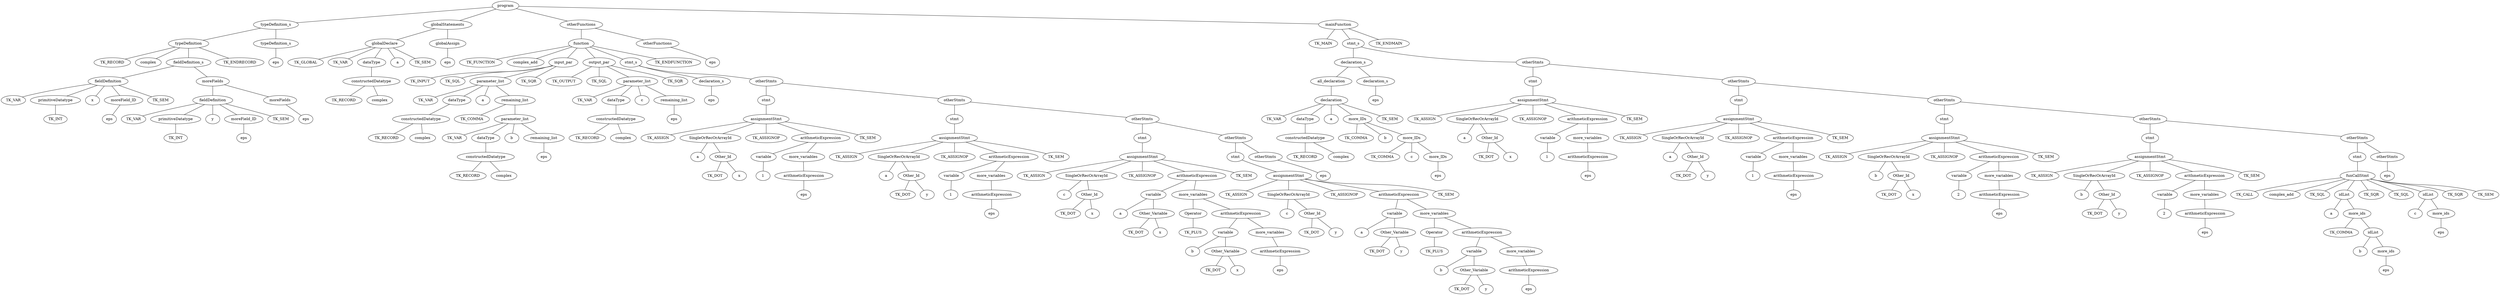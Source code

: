 graph G { 
program0[label="program"]
program0 -- typeDefinition_s4
program0 -- globalStatements3
program0 -- otherFunctions2
program0 -- mainFunction1
typeDefinition_s4[label="typeDefinition_s"]
typeDefinition_s4 -- typeDefinition6
typeDefinition_s4 -- typeDefinition_s5
typeDefinition6[label="typeDefinition"]
typeDefinition6 -- TK_RECORD10
typeDefinition6 -- TK_ID9
typeDefinition6 -- fieldDefinition_s8
typeDefinition6 -- TK_ENDRECORD7
TK_RECORD10[label="TK_RECORD"]
TK_ID9[label="complex"]
fieldDefinition_s8[label="fieldDefinition_s"]
fieldDefinition_s8 -- fieldDefinition12
fieldDefinition_s8 -- moreFields11
fieldDefinition12[label="fieldDefinition"]
fieldDefinition12 -- TK_VAR17
fieldDefinition12 -- primitiveDatatype16
fieldDefinition12 -- TK_ID15
fieldDefinition12 -- moreField_ID14
fieldDefinition12 -- TK_SEM13
TK_VAR17[label="TK_VAR"]
primitiveDatatype16[label="primitiveDatatype"]
primitiveDatatype16 -- TK_INT18
TK_INT18[label="TK_INT"]
TK_ID15[label="x"]
moreField_ID14[label="moreField_ID"]
moreField_ID14 -- TK_EPS19
TK_EPS19[label="eps"]
TK_SEM13[label="TK_SEM"]
moreFields11[label="moreFields"]
moreFields11 -- fieldDefinition21
moreFields11 -- moreFields20
fieldDefinition21[label="fieldDefinition"]
fieldDefinition21 -- TK_VAR26
fieldDefinition21 -- primitiveDatatype25
fieldDefinition21 -- TK_ID24
fieldDefinition21 -- moreField_ID23
fieldDefinition21 -- TK_SEM22
TK_VAR26[label="TK_VAR"]
primitiveDatatype25[label="primitiveDatatype"]
primitiveDatatype25 -- TK_INT27
TK_INT27[label="TK_INT"]
TK_ID24[label="y"]
moreField_ID23[label="moreField_ID"]
moreField_ID23 -- TK_EPS28
TK_EPS28[label="eps"]
TK_SEM22[label="TK_SEM"]
moreFields20[label="moreFields"]
moreFields20 -- TK_EPS29
TK_EPS29[label="eps"]
TK_ENDRECORD7[label="TK_ENDRECORD"]
typeDefinition_s5[label="typeDefinition_s"]
typeDefinition_s5 -- TK_EPS30
TK_EPS30[label="eps"]
globalStatements3[label="globalStatements"]
globalStatements3 -- globalDeclare32
globalStatements3 -- globalAssign31
globalDeclare32[label="globalDeclare"]
globalDeclare32 -- TK_GLOBAL37
globalDeclare32 -- TK_VAR36
globalDeclare32 -- dataType35
globalDeclare32 -- TK_ID34
globalDeclare32 -- TK_SEM33
TK_GLOBAL37[label="TK_GLOBAL"]
TK_VAR36[label="TK_VAR"]
dataType35[label="dataType"]
dataType35 -- constructedDatatype38
constructedDatatype38[label="constructedDatatype"]
constructedDatatype38 -- TK_RECORD40
constructedDatatype38 -- TK_ID39
TK_RECORD40[label="TK_RECORD"]
TK_ID39[label="complex"]
TK_ID34[label="a"]
TK_SEM33[label="TK_SEM"]
globalAssign31[label="globalAssign"]
globalAssign31 -- TK_EPS41
TK_EPS41[label="eps"]
otherFunctions2[label="otherFunctions"]
otherFunctions2 -- function43
otherFunctions2 -- otherFunctions42
function43[label="function"]
function43 -- TK_FUNCTION49
function43 -- TK_ID48
function43 -- input_par47
function43 -- output_par46
function43 -- stmt_s45
function43 -- TK_ENDFUNCTION44
TK_FUNCTION49[label="TK_FUNCTION"]
TK_ID48[label="complex_add"]
input_par47[label="input_par"]
input_par47 -- TK_INPUT53
input_par47 -- TK_SQL52
input_par47 -- parameter_list51
input_par47 -- TK_SQR50
TK_INPUT53[label="TK_INPUT"]
TK_SQL52[label="TK_SQL"]
parameter_list51[label="parameter_list"]
parameter_list51 -- TK_VAR57
parameter_list51 -- dataType56
parameter_list51 -- TK_ID55
parameter_list51 -- remaining_list54
TK_VAR57[label="TK_VAR"]
dataType56[label="dataType"]
dataType56 -- constructedDatatype58
constructedDatatype58[label="constructedDatatype"]
constructedDatatype58 -- TK_RECORD60
constructedDatatype58 -- TK_ID59
TK_RECORD60[label="TK_RECORD"]
TK_ID59[label="complex"]
TK_ID55[label="a"]
remaining_list54[label="remaining_list"]
remaining_list54 -- TK_COMMA62
remaining_list54 -- parameter_list61
TK_COMMA62[label="TK_COMMA"]
parameter_list61[label="parameter_list"]
parameter_list61 -- TK_VAR66
parameter_list61 -- dataType65
parameter_list61 -- TK_ID64
parameter_list61 -- remaining_list63
TK_VAR66[label="TK_VAR"]
dataType65[label="dataType"]
dataType65 -- constructedDatatype67
constructedDatatype67[label="constructedDatatype"]
constructedDatatype67 -- TK_RECORD69
constructedDatatype67 -- TK_ID68
TK_RECORD69[label="TK_RECORD"]
TK_ID68[label="complex"]
TK_ID64[label="b"]
remaining_list63[label="remaining_list"]
remaining_list63 -- TK_EPS70
TK_EPS70[label="eps"]
TK_SQR50[label="TK_SQR"]
output_par46[label="output_par"]
output_par46 -- TK_OUTPUT74
output_par46 -- TK_SQL73
output_par46 -- parameter_list72
output_par46 -- TK_SQR71
TK_OUTPUT74[label="TK_OUTPUT"]
TK_SQL73[label="TK_SQL"]
parameter_list72[label="parameter_list"]
parameter_list72 -- TK_VAR78
parameter_list72 -- dataType77
parameter_list72 -- TK_ID76
parameter_list72 -- remaining_list75
TK_VAR78[label="TK_VAR"]
dataType77[label="dataType"]
dataType77 -- constructedDatatype79
constructedDatatype79[label="constructedDatatype"]
constructedDatatype79 -- TK_RECORD81
constructedDatatype79 -- TK_ID80
TK_RECORD81[label="TK_RECORD"]
TK_ID80[label="complex"]
TK_ID76[label="c"]
remaining_list75[label="remaining_list"]
remaining_list75 -- TK_EPS82
TK_EPS82[label="eps"]
TK_SQR71[label="TK_SQR"]
stmt_s45[label="stmt_s"]
stmt_s45 -- declaration_s84
stmt_s45 -- otherStmts83
declaration_s84[label="declaration_s"]
declaration_s84 -- TK_EPS85
TK_EPS85[label="eps"]
otherStmts83[label="otherStmts"]
otherStmts83 -- stmt87
otherStmts83 -- otherStmts86
stmt87[label="stmt"]
stmt87 -- assignmentStmt88
assignmentStmt88[label="assignmentStmt"]
assignmentStmt88 -- TK_ASSIGN93
assignmentStmt88 -- SingleOrRecOrArrayId92
assignmentStmt88 -- TK_ASSIGNOP91
assignmentStmt88 -- arithmeticExpression90
assignmentStmt88 -- TK_SEM89
TK_ASSIGN93[label="TK_ASSIGN"]
SingleOrRecOrArrayId92[label="SingleOrRecOrArrayId"]
SingleOrRecOrArrayId92 -- TK_ID95
SingleOrRecOrArrayId92 -- Other_Id94
TK_ID95[label="a"]
Other_Id94[label="Other_Id"]
Other_Id94 -- TK_DOT97
Other_Id94 -- TK_ID96
TK_DOT97[label="TK_DOT"]
TK_ID96[label="x"]
TK_ASSIGNOP91[label="TK_ASSIGNOP"]
arithmeticExpression90[label="arithmeticExpression"]
arithmeticExpression90 -- variable99
arithmeticExpression90 -- more_variables98
variable99[label="variable"]
variable99 -- TK_NUM100
TK_NUM100[label="1"]
more_variables98[label="more_variables"]
more_variables98 -- arithmeticExpression101
arithmeticExpression101[label="arithmeticExpression"]
arithmeticExpression101 -- TK_EPS102
TK_EPS102[label="eps"]
TK_SEM89[label="TK_SEM"]
otherStmts86[label="otherStmts"]
otherStmts86 -- stmt104
otherStmts86 -- otherStmts103
stmt104[label="stmt"]
stmt104 -- assignmentStmt105
assignmentStmt105[label="assignmentStmt"]
assignmentStmt105 -- TK_ASSIGN110
assignmentStmt105 -- SingleOrRecOrArrayId109
assignmentStmt105 -- TK_ASSIGNOP108
assignmentStmt105 -- arithmeticExpression107
assignmentStmt105 -- TK_SEM106
TK_ASSIGN110[label="TK_ASSIGN"]
SingleOrRecOrArrayId109[label="SingleOrRecOrArrayId"]
SingleOrRecOrArrayId109 -- TK_ID112
SingleOrRecOrArrayId109 -- Other_Id111
TK_ID112[label="a"]
Other_Id111[label="Other_Id"]
Other_Id111 -- TK_DOT114
Other_Id111 -- TK_ID113
TK_DOT114[label="TK_DOT"]
TK_ID113[label="y"]
TK_ASSIGNOP108[label="TK_ASSIGNOP"]
arithmeticExpression107[label="arithmeticExpression"]
arithmeticExpression107 -- variable116
arithmeticExpression107 -- more_variables115
variable116[label="variable"]
variable116 -- TK_NUM117
TK_NUM117[label="1"]
more_variables115[label="more_variables"]
more_variables115 -- arithmeticExpression118
arithmeticExpression118[label="arithmeticExpression"]
arithmeticExpression118 -- TK_EPS119
TK_EPS119[label="eps"]
TK_SEM106[label="TK_SEM"]
otherStmts103[label="otherStmts"]
otherStmts103 -- stmt121
otherStmts103 -- otherStmts120
stmt121[label="stmt"]
stmt121 -- assignmentStmt122
assignmentStmt122[label="assignmentStmt"]
assignmentStmt122 -- TK_ASSIGN127
assignmentStmt122 -- SingleOrRecOrArrayId126
assignmentStmt122 -- TK_ASSIGNOP125
assignmentStmt122 -- arithmeticExpression124
assignmentStmt122 -- TK_SEM123
TK_ASSIGN127[label="TK_ASSIGN"]
SingleOrRecOrArrayId126[label="SingleOrRecOrArrayId"]
SingleOrRecOrArrayId126 -- TK_ID129
SingleOrRecOrArrayId126 -- Other_Id128
TK_ID129[label="c"]
Other_Id128[label="Other_Id"]
Other_Id128 -- TK_DOT131
Other_Id128 -- TK_ID130
TK_DOT131[label="TK_DOT"]
TK_ID130[label="x"]
TK_ASSIGNOP125[label="TK_ASSIGNOP"]
arithmeticExpression124[label="arithmeticExpression"]
arithmeticExpression124 -- variable133
arithmeticExpression124 -- more_variables132
variable133[label="variable"]
variable133 -- TK_ID135
variable133 -- Other_Variable134
TK_ID135[label="a"]
Other_Variable134[label="Other_Variable"]
Other_Variable134 -- TK_DOT137
Other_Variable134 -- TK_ID136
TK_DOT137[label="TK_DOT"]
TK_ID136[label="x"]
more_variables132[label="more_variables"]
more_variables132 -- Operator139
more_variables132 -- arithmeticExpression138
Operator139[label="Operator"]
Operator139 -- TK_PLUS140
TK_PLUS140[label="TK_PLUS"]
arithmeticExpression138[label="arithmeticExpression"]
arithmeticExpression138 -- variable142
arithmeticExpression138 -- more_variables141
variable142[label="variable"]
variable142 -- TK_ID144
variable142 -- Other_Variable143
TK_ID144[label="b"]
Other_Variable143[label="Other_Variable"]
Other_Variable143 -- TK_DOT146
Other_Variable143 -- TK_ID145
TK_DOT146[label="TK_DOT"]
TK_ID145[label="x"]
more_variables141[label="more_variables"]
more_variables141 -- arithmeticExpression147
arithmeticExpression147[label="arithmeticExpression"]
arithmeticExpression147 -- TK_EPS148
TK_EPS148[label="eps"]
TK_SEM123[label="TK_SEM"]
otherStmts120[label="otherStmts"]
otherStmts120 -- stmt150
otherStmts120 -- otherStmts149
stmt150[label="stmt"]
stmt150 -- assignmentStmt151
assignmentStmt151[label="assignmentStmt"]
assignmentStmt151 -- TK_ASSIGN156
assignmentStmt151 -- SingleOrRecOrArrayId155
assignmentStmt151 -- TK_ASSIGNOP154
assignmentStmt151 -- arithmeticExpression153
assignmentStmt151 -- TK_SEM152
TK_ASSIGN156[label="TK_ASSIGN"]
SingleOrRecOrArrayId155[label="SingleOrRecOrArrayId"]
SingleOrRecOrArrayId155 -- TK_ID158
SingleOrRecOrArrayId155 -- Other_Id157
TK_ID158[label="c"]
Other_Id157[label="Other_Id"]
Other_Id157 -- TK_DOT160
Other_Id157 -- TK_ID159
TK_DOT160[label="TK_DOT"]
TK_ID159[label="y"]
TK_ASSIGNOP154[label="TK_ASSIGNOP"]
arithmeticExpression153[label="arithmeticExpression"]
arithmeticExpression153 -- variable162
arithmeticExpression153 -- more_variables161
variable162[label="variable"]
variable162 -- TK_ID164
variable162 -- Other_Variable163
TK_ID164[label="a"]
Other_Variable163[label="Other_Variable"]
Other_Variable163 -- TK_DOT166
Other_Variable163 -- TK_ID165
TK_DOT166[label="TK_DOT"]
TK_ID165[label="y"]
more_variables161[label="more_variables"]
more_variables161 -- Operator168
more_variables161 -- arithmeticExpression167
Operator168[label="Operator"]
Operator168 -- TK_PLUS169
TK_PLUS169[label="TK_PLUS"]
arithmeticExpression167[label="arithmeticExpression"]
arithmeticExpression167 -- variable171
arithmeticExpression167 -- more_variables170
variable171[label="variable"]
variable171 -- TK_ID173
variable171 -- Other_Variable172
TK_ID173[label="b"]
Other_Variable172[label="Other_Variable"]
Other_Variable172 -- TK_DOT175
Other_Variable172 -- TK_ID174
TK_DOT175[label="TK_DOT"]
TK_ID174[label="y"]
more_variables170[label="more_variables"]
more_variables170 -- arithmeticExpression176
arithmeticExpression176[label="arithmeticExpression"]
arithmeticExpression176 -- TK_EPS177
TK_EPS177[label="eps"]
TK_SEM152[label="TK_SEM"]
otherStmts149[label="otherStmts"]
otherStmts149 -- TK_EPS178
TK_EPS178[label="eps"]
TK_ENDFUNCTION44[label="TK_ENDFUNCTION"]
otherFunctions42[label="otherFunctions"]
otherFunctions42 -- TK_EPS179
TK_EPS179[label="eps"]
mainFunction1[label="mainFunction"]
mainFunction1 -- TK_MAIN182
mainFunction1 -- stmt_s181
mainFunction1 -- TK_ENDMAIN180
TK_MAIN182[label="TK_MAIN"]
stmt_s181[label="stmt_s"]
stmt_s181 -- declaration_s184
stmt_s181 -- otherStmts183
declaration_s184[label="declaration_s"]
declaration_s184 -- all_declaration186
declaration_s184 -- declaration_s185
all_declaration186[label="all_declaration"]
all_declaration186 -- declaration187
declaration187[label="declaration"]
declaration187 -- TK_VAR192
declaration187 -- dataType191
declaration187 -- TK_ID190
declaration187 -- more_IDs189
declaration187 -- TK_SEM188
TK_VAR192[label="TK_VAR"]
dataType191[label="dataType"]
dataType191 -- constructedDatatype193
constructedDatatype193[label="constructedDatatype"]
constructedDatatype193 -- TK_RECORD195
constructedDatatype193 -- TK_ID194
TK_RECORD195[label="TK_RECORD"]
TK_ID194[label="complex"]
TK_ID190[label="a"]
more_IDs189[label="more_IDs"]
more_IDs189 -- TK_COMMA198
more_IDs189 -- TK_ID197
more_IDs189 -- more_IDs196
TK_COMMA198[label="TK_COMMA"]
TK_ID197[label="b"]
more_IDs196[label="more_IDs"]
more_IDs196 -- TK_COMMA201
more_IDs196 -- TK_ID200
more_IDs196 -- more_IDs199
TK_COMMA201[label="TK_COMMA"]
TK_ID200[label="c"]
more_IDs199[label="more_IDs"]
more_IDs199 -- TK_EPS202
TK_EPS202[label="eps"]
TK_SEM188[label="TK_SEM"]
declaration_s185[label="declaration_s"]
declaration_s185 -- TK_EPS203
TK_EPS203[label="eps"]
otherStmts183[label="otherStmts"]
otherStmts183 -- stmt205
otherStmts183 -- otherStmts204
stmt205[label="stmt"]
stmt205 -- assignmentStmt206
assignmentStmt206[label="assignmentStmt"]
assignmentStmt206 -- TK_ASSIGN211
assignmentStmt206 -- SingleOrRecOrArrayId210
assignmentStmt206 -- TK_ASSIGNOP209
assignmentStmt206 -- arithmeticExpression208
assignmentStmt206 -- TK_SEM207
TK_ASSIGN211[label="TK_ASSIGN"]
SingleOrRecOrArrayId210[label="SingleOrRecOrArrayId"]
SingleOrRecOrArrayId210 -- TK_ID213
SingleOrRecOrArrayId210 -- Other_Id212
TK_ID213[label="a"]
Other_Id212[label="Other_Id"]
Other_Id212 -- TK_DOT215
Other_Id212 -- TK_ID214
TK_DOT215[label="TK_DOT"]
TK_ID214[label="x"]
TK_ASSIGNOP209[label="TK_ASSIGNOP"]
arithmeticExpression208[label="arithmeticExpression"]
arithmeticExpression208 -- variable217
arithmeticExpression208 -- more_variables216
variable217[label="variable"]
variable217 -- TK_NUM218
TK_NUM218[label="1"]
more_variables216[label="more_variables"]
more_variables216 -- arithmeticExpression219
arithmeticExpression219[label="arithmeticExpression"]
arithmeticExpression219 -- TK_EPS220
TK_EPS220[label="eps"]
TK_SEM207[label="TK_SEM"]
otherStmts204[label="otherStmts"]
otherStmts204 -- stmt222
otherStmts204 -- otherStmts221
stmt222[label="stmt"]
stmt222 -- assignmentStmt223
assignmentStmt223[label="assignmentStmt"]
assignmentStmt223 -- TK_ASSIGN228
assignmentStmt223 -- SingleOrRecOrArrayId227
assignmentStmt223 -- TK_ASSIGNOP226
assignmentStmt223 -- arithmeticExpression225
assignmentStmt223 -- TK_SEM224
TK_ASSIGN228[label="TK_ASSIGN"]
SingleOrRecOrArrayId227[label="SingleOrRecOrArrayId"]
SingleOrRecOrArrayId227 -- TK_ID230
SingleOrRecOrArrayId227 -- Other_Id229
TK_ID230[label="a"]
Other_Id229[label="Other_Id"]
Other_Id229 -- TK_DOT232
Other_Id229 -- TK_ID231
TK_DOT232[label="TK_DOT"]
TK_ID231[label="y"]
TK_ASSIGNOP226[label="TK_ASSIGNOP"]
arithmeticExpression225[label="arithmeticExpression"]
arithmeticExpression225 -- variable234
arithmeticExpression225 -- more_variables233
variable234[label="variable"]
variable234 -- TK_NUM235
TK_NUM235[label="1"]
more_variables233[label="more_variables"]
more_variables233 -- arithmeticExpression236
arithmeticExpression236[label="arithmeticExpression"]
arithmeticExpression236 -- TK_EPS237
TK_EPS237[label="eps"]
TK_SEM224[label="TK_SEM"]
otherStmts221[label="otherStmts"]
otherStmts221 -- stmt239
otherStmts221 -- otherStmts238
stmt239[label="stmt"]
stmt239 -- assignmentStmt240
assignmentStmt240[label="assignmentStmt"]
assignmentStmt240 -- TK_ASSIGN245
assignmentStmt240 -- SingleOrRecOrArrayId244
assignmentStmt240 -- TK_ASSIGNOP243
assignmentStmt240 -- arithmeticExpression242
assignmentStmt240 -- TK_SEM241
TK_ASSIGN245[label="TK_ASSIGN"]
SingleOrRecOrArrayId244[label="SingleOrRecOrArrayId"]
SingleOrRecOrArrayId244 -- TK_ID247
SingleOrRecOrArrayId244 -- Other_Id246
TK_ID247[label="b"]
Other_Id246[label="Other_Id"]
Other_Id246 -- TK_DOT249
Other_Id246 -- TK_ID248
TK_DOT249[label="TK_DOT"]
TK_ID248[label="x"]
TK_ASSIGNOP243[label="TK_ASSIGNOP"]
arithmeticExpression242[label="arithmeticExpression"]
arithmeticExpression242 -- variable251
arithmeticExpression242 -- more_variables250
variable251[label="variable"]
variable251 -- TK_NUM252
TK_NUM252[label="2"]
more_variables250[label="more_variables"]
more_variables250 -- arithmeticExpression253
arithmeticExpression253[label="arithmeticExpression"]
arithmeticExpression253 -- TK_EPS254
TK_EPS254[label="eps"]
TK_SEM241[label="TK_SEM"]
otherStmts238[label="otherStmts"]
otherStmts238 -- stmt256
otherStmts238 -- otherStmts255
stmt256[label="stmt"]
stmt256 -- assignmentStmt257
assignmentStmt257[label="assignmentStmt"]
assignmentStmt257 -- TK_ASSIGN262
assignmentStmt257 -- SingleOrRecOrArrayId261
assignmentStmt257 -- TK_ASSIGNOP260
assignmentStmt257 -- arithmeticExpression259
assignmentStmt257 -- TK_SEM258
TK_ASSIGN262[label="TK_ASSIGN"]
SingleOrRecOrArrayId261[label="SingleOrRecOrArrayId"]
SingleOrRecOrArrayId261 -- TK_ID264
SingleOrRecOrArrayId261 -- Other_Id263
TK_ID264[label="b"]
Other_Id263[label="Other_Id"]
Other_Id263 -- TK_DOT266
Other_Id263 -- TK_ID265
TK_DOT266[label="TK_DOT"]
TK_ID265[label="y"]
TK_ASSIGNOP260[label="TK_ASSIGNOP"]
arithmeticExpression259[label="arithmeticExpression"]
arithmeticExpression259 -- variable268
arithmeticExpression259 -- more_variables267
variable268[label="variable"]
variable268 -- TK_NUM269
TK_NUM269[label="2"]
more_variables267[label="more_variables"]
more_variables267 -- arithmeticExpression270
arithmeticExpression270[label="arithmeticExpression"]
arithmeticExpression270 -- TK_EPS271
TK_EPS271[label="eps"]
TK_SEM258[label="TK_SEM"]
otherStmts255[label="otherStmts"]
otherStmts255 -- stmt273
otherStmts255 -- otherStmts272
stmt273[label="stmt"]
stmt273 -- funCallStmt274
funCallStmt274[label="funCallStmt"]
funCallStmt274 -- TK_CALL283
funCallStmt274 -- TK_ID282
funCallStmt274 -- TK_SQL281
funCallStmt274 -- idList280
funCallStmt274 -- TK_SQR279
funCallStmt274 -- TK_SQL278
funCallStmt274 -- idList277
funCallStmt274 -- TK_SQR276
funCallStmt274 -- TK_SEM275
TK_CALL283[label="TK_CALL"]
TK_ID282[label="complex_add"]
TK_SQL281[label="TK_SQL"]
idList280[label="idList"]
idList280 -- TK_ID285
idList280 -- more_ids284
TK_ID285[label="a"]
more_ids284[label="more_ids"]
more_ids284 -- TK_COMMA287
more_ids284 -- idList286
TK_COMMA287[label="TK_COMMA"]
idList286[label="idList"]
idList286 -- TK_ID289
idList286 -- more_ids288
TK_ID289[label="b"]
more_ids288[label="more_ids"]
more_ids288 -- TK_EPS290
TK_EPS290[label="eps"]
TK_SQR279[label="TK_SQR"]
TK_SQL278[label="TK_SQL"]
idList277[label="idList"]
idList277 -- TK_ID292
idList277 -- more_ids291
TK_ID292[label="c"]
more_ids291[label="more_ids"]
more_ids291 -- TK_EPS293
TK_EPS293[label="eps"]
TK_SQR276[label="TK_SQR"]
TK_SEM275[label="TK_SEM"]
otherStmts272[label="otherStmts"]
otherStmts272 -- TK_EPS294
TK_EPS294[label="eps"]
TK_ENDMAIN180[label="TK_ENDMAIN"]

}
